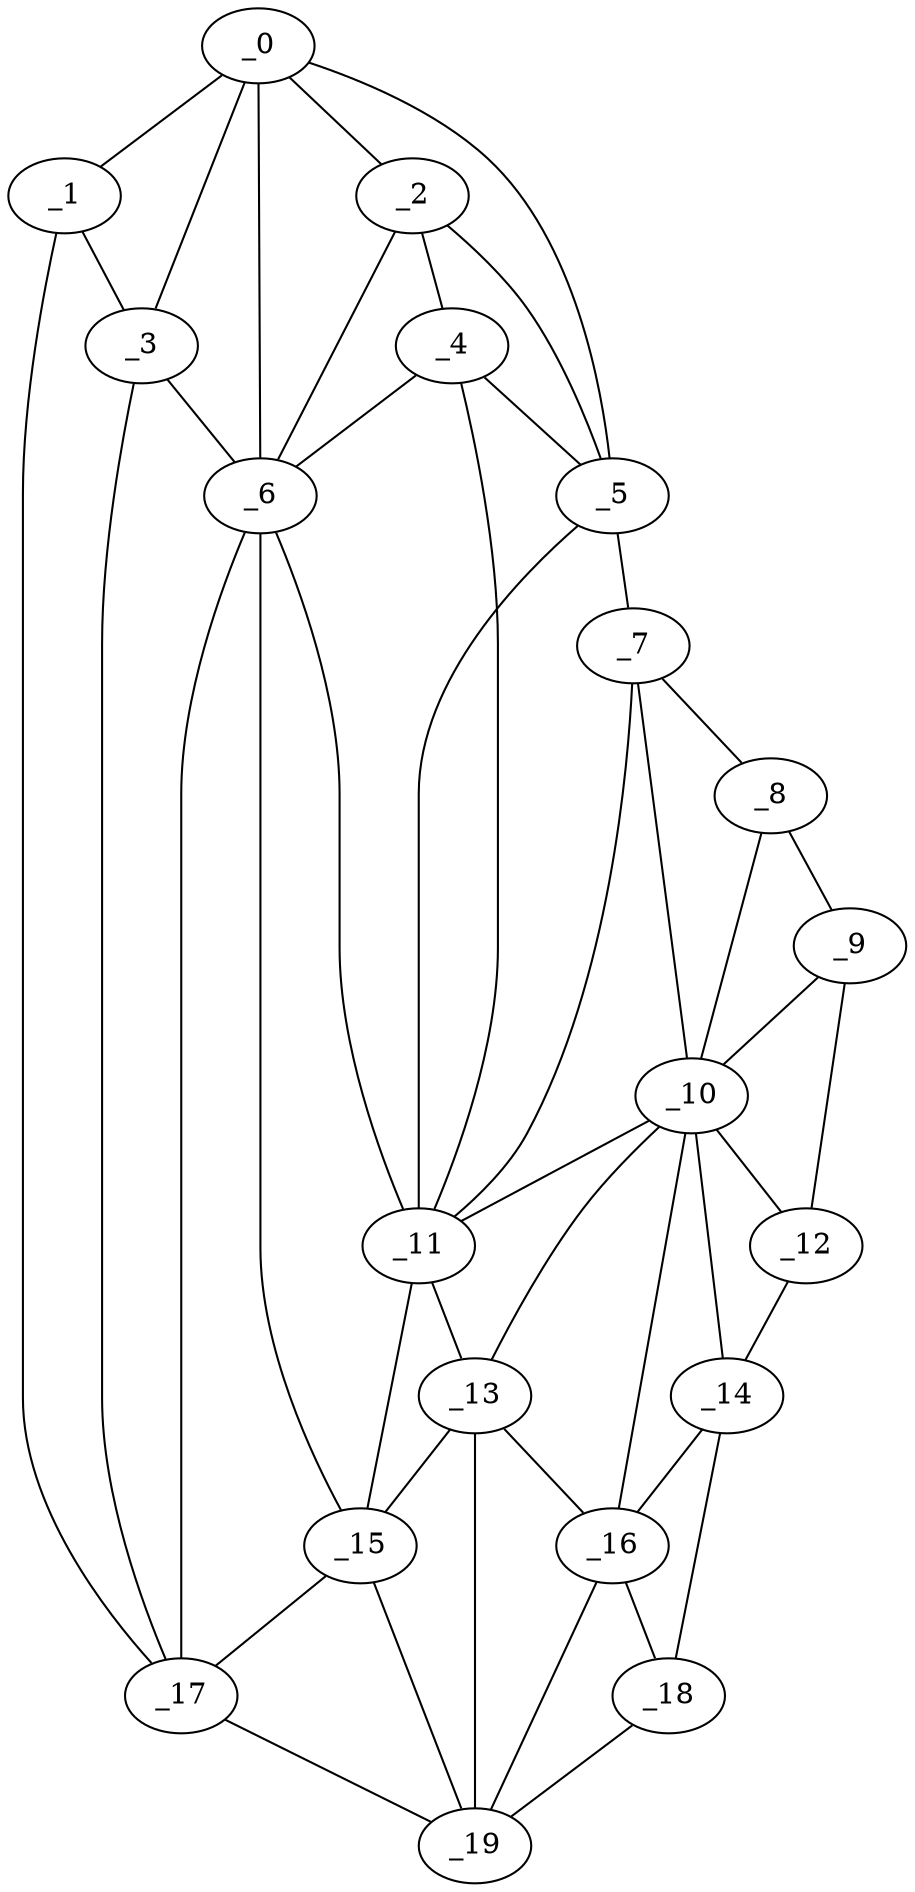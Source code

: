 graph "obj20__105.gxl" {
	_0	 [x=22,
		y=78];
	_1	 [x=26,
		y=116];
	_0 -- _1	 [valence=1];
	_2	 [x=29,
		y=68];
	_0 -- _2	 [valence=2];
	_3	 [x=32,
		y=110];
	_0 -- _3	 [valence=2];
	_5	 [x=36,
		y=30];
	_0 -- _5	 [valence=1];
	_6	 [x=41,
		y=91];
	_0 -- _6	 [valence=1];
	_1 -- _3	 [valence=2];
	_17	 [x=92,
		y=123];
	_1 -- _17	 [valence=1];
	_4	 [x=33,
		y=64];
	_2 -- _4	 [valence=1];
	_2 -- _5	 [valence=1];
	_2 -- _6	 [valence=2];
	_3 -- _6	 [valence=2];
	_3 -- _17	 [valence=2];
	_4 -- _5	 [valence=2];
	_4 -- _6	 [valence=2];
	_11	 [x=68,
		y=35];
	_4 -- _11	 [valence=1];
	_7	 [x=44,
		y=20];
	_5 -- _7	 [valence=1];
	_5 -- _11	 [valence=1];
	_6 -- _11	 [valence=2];
	_15	 [x=89,
		y=95];
	_6 -- _15	 [valence=2];
	_6 -- _17	 [valence=2];
	_8	 [x=54,
		y=11];
	_7 -- _8	 [valence=1];
	_10	 [x=67,
		y=28];
	_7 -- _10	 [valence=2];
	_7 -- _11	 [valence=2];
	_9	 [x=60,
		y=8];
	_8 -- _9	 [valence=1];
	_8 -- _10	 [valence=2];
	_9 -- _10	 [valence=2];
	_12	 [x=72,
		y=2];
	_9 -- _12	 [valence=1];
	_10 -- _11	 [valence=1];
	_10 -- _12	 [valence=2];
	_13	 [x=76,
		y=36];
	_10 -- _13	 [valence=2];
	_14	 [x=80,
		y=3];
	_10 -- _14	 [valence=2];
	_16	 [x=90,
		y=17];
	_10 -- _16	 [valence=1];
	_11 -- _13	 [valence=1];
	_11 -- _15	 [valence=1];
	_12 -- _14	 [valence=1];
	_13 -- _15	 [valence=2];
	_13 -- _16	 [valence=2];
	_19	 [x=106,
		y=99];
	_13 -- _19	 [valence=2];
	_14 -- _16	 [valence=2];
	_18	 [x=96,
		y=9];
	_14 -- _18	 [valence=1];
	_15 -- _17	 [valence=2];
	_15 -- _19	 [valence=2];
	_16 -- _18	 [valence=2];
	_16 -- _19	 [valence=2];
	_17 -- _19	 [valence=1];
	_18 -- _19	 [valence=1];
}
